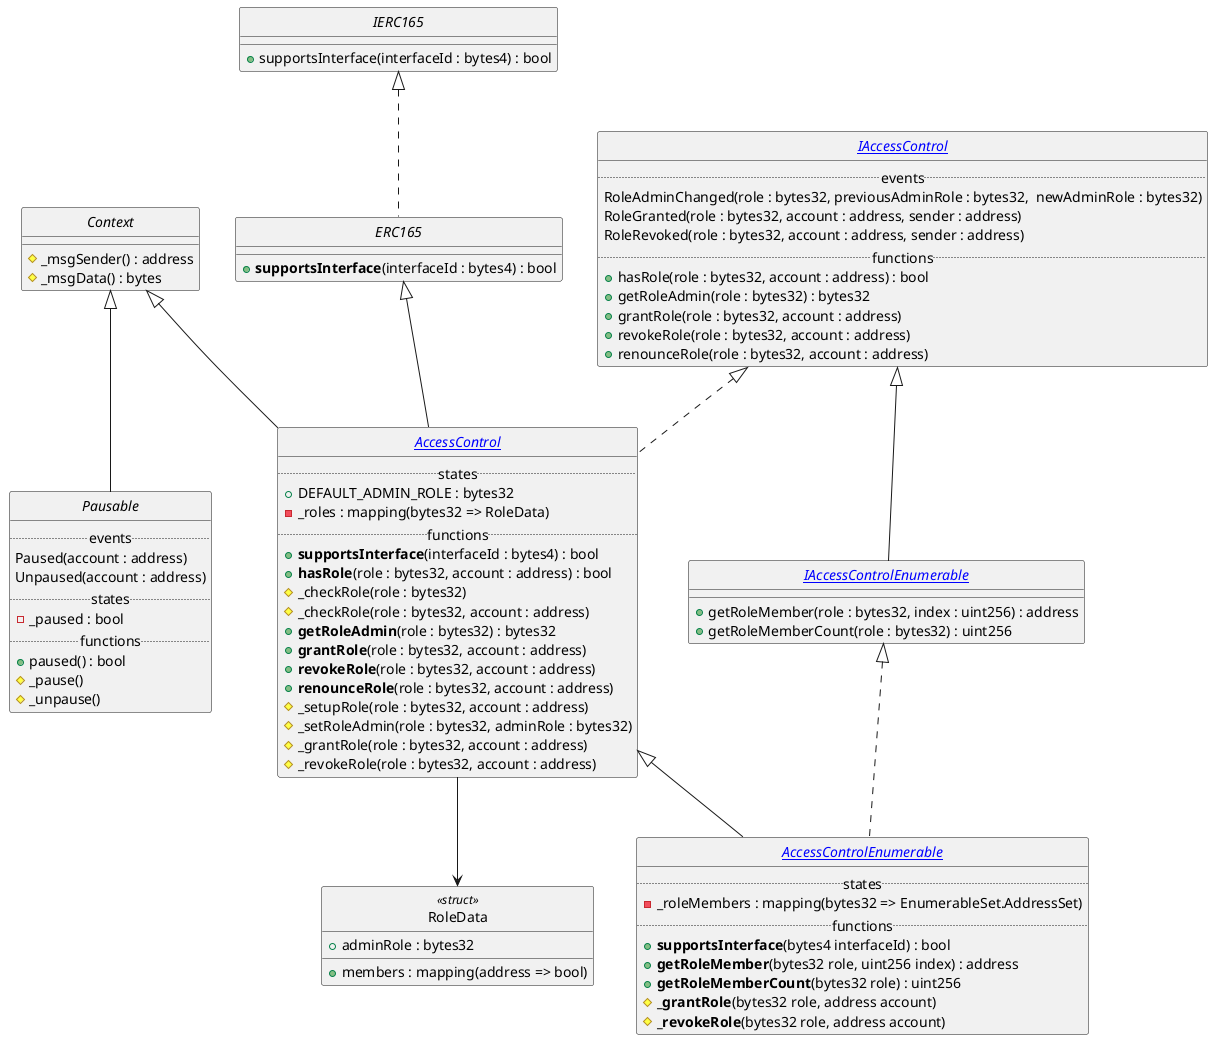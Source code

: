 @startuml

' Useful references
/'
https://plantuml.com/class-diagram
https://plantuml.com/sequence-diagram
https://plantuml.com/creole
https://plantuml-documentation.readthedocs.io/en/latest/formatting/all-skin-params.html
https://plantuml-documentation.readthedocs.io/en/latest/formatting/all-skin-params.html#class
https://plantuml-documentation.readthedocs.io/en/latest/formatting/color-names.html
https://www.w3schools.com/colors/colors_names.asp
https://plantuml.com/color
'/


hide circle
show empty fields
show empty methods
' hide stereotypes

!$baseUrl = "https://github.com/OpenZeppelin/openzeppelin-contracts/blob/v4.6.0/contracts"

abstract class Context {
  # _msgSender() : address
  # _msgData() : bytes
}

abstract class Pausable extends Context{
  .. events ..
  Paused(account : address)
  Unpaused(account : address)
  .. states ..
  - _paused : bool
  .. functions ..
  + paused() : bool
  # _pause()
  # _unpause()
}

interface IERC165 {
  + supportsInterface(interfaceId : bytes4) : bool
  
}

abstract class ERC165 implements IERC165 {
  + **supportsInterface**(interfaceId : bytes4) : bool
}



interface "[[$baseUrl/access/IAccessControl.sol IAccessControl]]" as IAccessControl{
  .. events ..
  RoleAdminChanged(role : bytes32, previousAdminRole : bytes32,  newAdminRole : bytes32)
  RoleGranted(role : bytes32, account : address, sender : address)
  RoleRevoked(role : bytes32, account : address, sender : address)
  .. functions ..
  + hasRole(role : bytes32, account : address) : bool
  + getRoleAdmin(role : bytes32) : bytes32
  + grantRole(role : bytes32, account : address)
  + revokeRole(role : bytes32, account : address)
  + renounceRole(role : bytes32, account : address)
}

interface "[[$baseUrl/access/IAccessControlEnumerable.sol IAccessControlEnumerable]]" as IAccessControlEnumerable extends IAccessControl{
  + getRoleMember(role : bytes32, index : uint256) : address
  + getRoleMemberCount(role : bytes32) : uint256
}

abstract class "[[$baseUrl/access/AccessControl.sol AccessControl]]" as AccessControl extends Context, ERC165 implements IAccessControl{
  .. states ..
  + DEFAULT_ADMIN_ROLE : bytes32
  - _roles : mapping(bytes32 => RoleData)
  .. functions ..
  + **supportsInterface**(interfaceId : bytes4) : bool
  + **hasRole**(role : bytes32, account : address) : bool
  # _checkRole(role : bytes32)
  # _checkRole(role : bytes32, account : address)
  + **getRoleAdmin**(role : bytes32) : bytes32
  + **grantRole**(role : bytes32, account : address)
  + **revokeRole**(role : bytes32, account : address)
  + **renounceRole**(role : bytes32, account : address)
  # _setupRole(role : bytes32, account : address)
  # _setRoleAdmin(role : bytes32, adminRole : bytes32)
  # _grantRole(role : bytes32, account : address)
  # _revokeRole(role : bytes32, account : address)
}

class RoleData <<struct>> {
  + members : mapping(address => bool)
  + adminRole : bytes32
}

AccessControl --> RoleData

abstract class "[[$baseUrl/access/AccessControlEnumerable.sol AccessControlEnumerable]]" as AccessControlEnumerable extends AccessControl implements IAccessControlEnumerable {
  .. states ..
  - _roleMembers : mapping(bytes32 => EnumerableSet.AddressSet)
  .. functions ..
  + **supportsInterface**(bytes4 interfaceId) : bool
  + **getRoleMember**(bytes32 role, uint256 index) : address
  + **getRoleMemberCount**(bytes32 role) : uint256
  # **_grantRole**(bytes32 role, address account)
  # **_revokeRole**(bytes32 role, address account)
}

@enduml